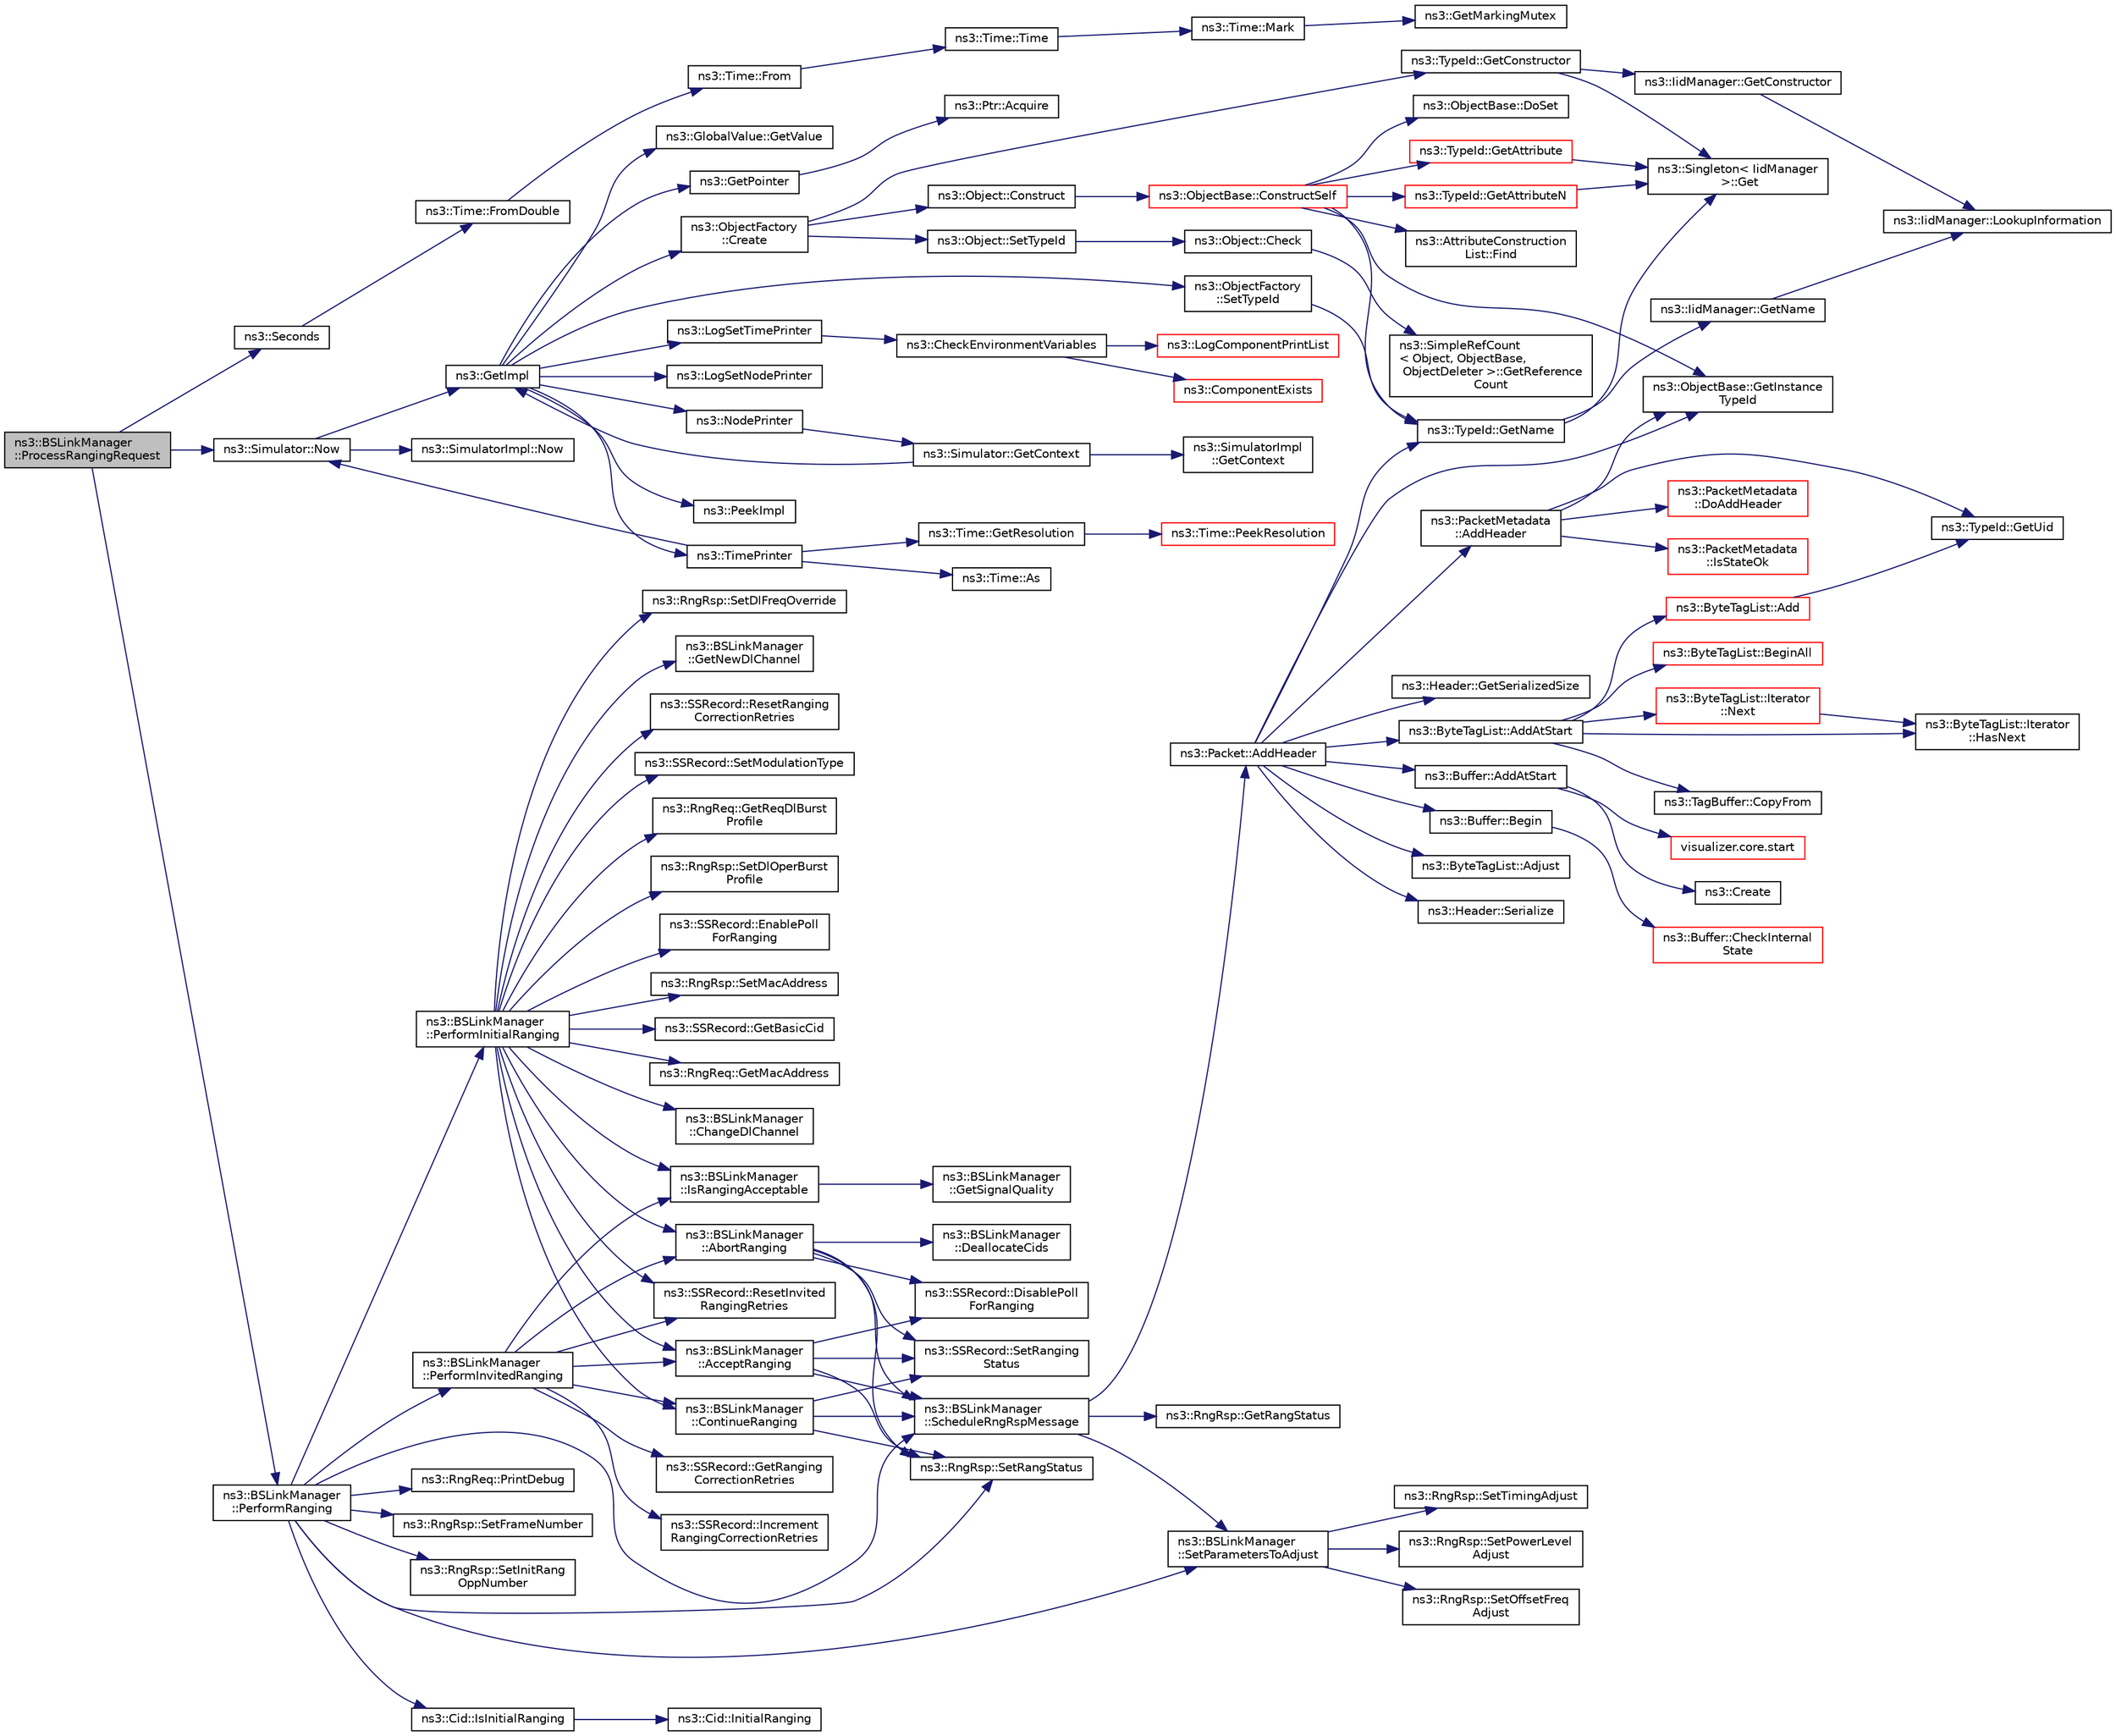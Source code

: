 digraph "ns3::BSLinkManager::ProcessRangingRequest"
{
  edge [fontname="Helvetica",fontsize="10",labelfontname="Helvetica",labelfontsize="10"];
  node [fontname="Helvetica",fontsize="10",shape=record];
  rankdir="LR";
  Node1 [label="ns3::BSLinkManager\l::ProcessRangingRequest",height=0.2,width=0.4,color="black", fillcolor="grey75", style="filled", fontcolor="black"];
  Node1 -> Node2 [color="midnightblue",fontsize="10",style="solid"];
  Node2 [label="ns3::Seconds",height=0.2,width=0.4,color="black", fillcolor="white", style="filled",URL="$d1/dec/group__timecivil.html#ga33c34b816f8ff6628e33d5c8e9713b9e"];
  Node2 -> Node3 [color="midnightblue",fontsize="10",style="solid"];
  Node3 [label="ns3::Time::FromDouble",height=0.2,width=0.4,color="black", fillcolor="white", style="filled",URL="$dc/d04/classns3_1_1Time.html#a60e845f4a74e62495b86356afe604cb4"];
  Node3 -> Node4 [color="midnightblue",fontsize="10",style="solid"];
  Node4 [label="ns3::Time::From",height=0.2,width=0.4,color="black", fillcolor="white", style="filled",URL="$dc/d04/classns3_1_1Time.html#a34e4acc13d0e08cc8cb9cd3b838b9baf"];
  Node4 -> Node5 [color="midnightblue",fontsize="10",style="solid"];
  Node5 [label="ns3::Time::Time",height=0.2,width=0.4,color="black", fillcolor="white", style="filled",URL="$dc/d04/classns3_1_1Time.html#a8a39dc1b8cbbd7fe6d940e492d1b925e"];
  Node5 -> Node6 [color="midnightblue",fontsize="10",style="solid"];
  Node6 [label="ns3::Time::Mark",height=0.2,width=0.4,color="black", fillcolor="white", style="filled",URL="$dc/d04/classns3_1_1Time.html#aa7eef2a1119c1c4855d99f1e83d44c54"];
  Node6 -> Node7 [color="midnightblue",fontsize="10",style="solid"];
  Node7 [label="ns3::GetMarkingMutex",height=0.2,width=0.4,color="black", fillcolor="white", style="filled",URL="$d7/d2e/namespacens3.html#ac4356aa982bd2ddb0f7ebbf94539919d"];
  Node1 -> Node8 [color="midnightblue",fontsize="10",style="solid"];
  Node8 [label="ns3::Simulator::Now",height=0.2,width=0.4,color="black", fillcolor="white", style="filled",URL="$d7/deb/classns3_1_1Simulator.html#ac3178fa975b419f7875e7105be122800"];
  Node8 -> Node9 [color="midnightblue",fontsize="10",style="solid"];
  Node9 [label="ns3::GetImpl",height=0.2,width=0.4,color="black", fillcolor="white", style="filled",URL="$d4/d8b/group__simulator.html#ga42eb4eddad41528d4d99794a3dae3fd0",tooltip="Get the SimulatorImpl singleton. "];
  Node9 -> Node10 [color="midnightblue",fontsize="10",style="solid"];
  Node10 [label="ns3::PeekImpl",height=0.2,width=0.4,color="black", fillcolor="white", style="filled",URL="$d4/d8b/group__simulator.html#ga233c5c38de117e4e4a5a9cd168694792",tooltip="Get the static SimulatorImpl instance. "];
  Node9 -> Node11 [color="midnightblue",fontsize="10",style="solid"];
  Node11 [label="ns3::GlobalValue::GetValue",height=0.2,width=0.4,color="black", fillcolor="white", style="filled",URL="$dc/d02/classns3_1_1GlobalValue.html#aa33773cb952ba3c285a03ae2c4769b84"];
  Node9 -> Node12 [color="midnightblue",fontsize="10",style="solid"];
  Node12 [label="ns3::ObjectFactory\l::SetTypeId",height=0.2,width=0.4,color="black", fillcolor="white", style="filled",URL="$d5/d0d/classns3_1_1ObjectFactory.html#a77dcd099064038a1eb7a6b8251229ec3"];
  Node12 -> Node13 [color="midnightblue",fontsize="10",style="solid"];
  Node13 [label="ns3::TypeId::GetName",height=0.2,width=0.4,color="black", fillcolor="white", style="filled",URL="$d6/d11/classns3_1_1TypeId.html#aa3c41c79ae428b3cb396a9c6bb3ef314"];
  Node13 -> Node14 [color="midnightblue",fontsize="10",style="solid"];
  Node14 [label="ns3::Singleton\< IidManager\l \>::Get",height=0.2,width=0.4,color="black", fillcolor="white", style="filled",URL="$d8/d77/classns3_1_1Singleton.html#a80a2cd3c25a27ea72add7a9f7a141ffa"];
  Node13 -> Node15 [color="midnightblue",fontsize="10",style="solid"];
  Node15 [label="ns3::IidManager::GetName",height=0.2,width=0.4,color="black", fillcolor="white", style="filled",URL="$d4/d1c/classns3_1_1IidManager.html#a5d68d0f0f44594dcdec239dbdb5bf53c"];
  Node15 -> Node16 [color="midnightblue",fontsize="10",style="solid"];
  Node16 [label="ns3::IidManager::LookupInformation",height=0.2,width=0.4,color="black", fillcolor="white", style="filled",URL="$d4/d1c/classns3_1_1IidManager.html#a6b1f4ba2815dba27a377e8a8db2384cf"];
  Node9 -> Node17 [color="midnightblue",fontsize="10",style="solid"];
  Node17 [label="ns3::GetPointer",height=0.2,width=0.4,color="black", fillcolor="white", style="filled",URL="$d7/d2e/namespacens3.html#ab4e173cdfd43d17c1a40d5348510a670"];
  Node17 -> Node18 [color="midnightblue",fontsize="10",style="solid"];
  Node18 [label="ns3::Ptr::Acquire",height=0.2,width=0.4,color="black", fillcolor="white", style="filled",URL="$dc/d90/classns3_1_1Ptr.html#a9579b15e8c42dcdff5869d9d987562fb"];
  Node9 -> Node19 [color="midnightblue",fontsize="10",style="solid"];
  Node19 [label="ns3::ObjectFactory\l::Create",height=0.2,width=0.4,color="black", fillcolor="white", style="filled",URL="$d5/d0d/classns3_1_1ObjectFactory.html#a18152e93f0a6fe184ed7300cb31e9896"];
  Node19 -> Node20 [color="midnightblue",fontsize="10",style="solid"];
  Node20 [label="ns3::TypeId::GetConstructor",height=0.2,width=0.4,color="black", fillcolor="white", style="filled",URL="$d6/d11/classns3_1_1TypeId.html#ad9b0bc71ee7593a1ff23ff8d53938e95"];
  Node20 -> Node14 [color="midnightblue",fontsize="10",style="solid"];
  Node20 -> Node21 [color="midnightblue",fontsize="10",style="solid"];
  Node21 [label="ns3::IidManager::GetConstructor",height=0.2,width=0.4,color="black", fillcolor="white", style="filled",URL="$d4/d1c/classns3_1_1IidManager.html#ab10b30abe7efc5456b7930aab8638280"];
  Node21 -> Node16 [color="midnightblue",fontsize="10",style="solid"];
  Node19 -> Node22 [color="midnightblue",fontsize="10",style="solid"];
  Node22 [label="ns3::Object::SetTypeId",height=0.2,width=0.4,color="black", fillcolor="white", style="filled",URL="$d9/d77/classns3_1_1Object.html#a19b1ebd8ec8fe404845e665880a6c5ad"];
  Node22 -> Node23 [color="midnightblue",fontsize="10",style="solid"];
  Node23 [label="ns3::Object::Check",height=0.2,width=0.4,color="black", fillcolor="white", style="filled",URL="$d9/d77/classns3_1_1Object.html#a7e7f89fb0a81d0189cbcacee64b67e4e"];
  Node23 -> Node24 [color="midnightblue",fontsize="10",style="solid"];
  Node24 [label="ns3::SimpleRefCount\l\< Object, ObjectBase,\l ObjectDeleter \>::GetReference\lCount",height=0.2,width=0.4,color="black", fillcolor="white", style="filled",URL="$da/da1/classns3_1_1SimpleRefCount.html#a05378396c93bcc7d6bf78a9ee9ae9cca"];
  Node19 -> Node25 [color="midnightblue",fontsize="10",style="solid"];
  Node25 [label="ns3::Object::Construct",height=0.2,width=0.4,color="black", fillcolor="white", style="filled",URL="$d9/d77/classns3_1_1Object.html#a636e8411dc5228771f45c9b805d348fa"];
  Node25 -> Node26 [color="midnightblue",fontsize="10",style="solid"];
  Node26 [label="ns3::ObjectBase::ConstructSelf",height=0.2,width=0.4,color="red", fillcolor="white", style="filled",URL="$d2/dac/classns3_1_1ObjectBase.html#a5cda18dec6d0744cb652a3ed60056958"];
  Node26 -> Node27 [color="midnightblue",fontsize="10",style="solid"];
  Node27 [label="ns3::ObjectBase::GetInstance\lTypeId",height=0.2,width=0.4,color="black", fillcolor="white", style="filled",URL="$d2/dac/classns3_1_1ObjectBase.html#abe5b43a6f5b99a92a4c3122db31f06fb"];
  Node26 -> Node13 [color="midnightblue",fontsize="10",style="solid"];
  Node26 -> Node28 [color="midnightblue",fontsize="10",style="solid"];
  Node28 [label="ns3::TypeId::GetAttributeN",height=0.2,width=0.4,color="red", fillcolor="white", style="filled",URL="$d6/d11/classns3_1_1TypeId.html#a679c4713f613126a51eb400b345302cb"];
  Node28 -> Node14 [color="midnightblue",fontsize="10",style="solid"];
  Node26 -> Node29 [color="midnightblue",fontsize="10",style="solid"];
  Node29 [label="ns3::TypeId::GetAttribute",height=0.2,width=0.4,color="red", fillcolor="white", style="filled",URL="$d6/d11/classns3_1_1TypeId.html#aa1b746e64e606f94cbedda7cf89788c2"];
  Node29 -> Node14 [color="midnightblue",fontsize="10",style="solid"];
  Node26 -> Node30 [color="midnightblue",fontsize="10",style="solid"];
  Node30 [label="ns3::AttributeConstruction\lList::Find",height=0.2,width=0.4,color="black", fillcolor="white", style="filled",URL="$d3/df3/classns3_1_1AttributeConstructionList.html#a22de5cf3e1bcd9dc6c7748fc911811b4"];
  Node26 -> Node31 [color="midnightblue",fontsize="10",style="solid"];
  Node31 [label="ns3::ObjectBase::DoSet",height=0.2,width=0.4,color="black", fillcolor="white", style="filled",URL="$d2/dac/classns3_1_1ObjectBase.html#afe5f2f7b2fabc99aa33f9bb434e3b695"];
  Node9 -> Node32 [color="midnightblue",fontsize="10",style="solid"];
  Node32 [label="ns3::LogSetTimePrinter",height=0.2,width=0.4,color="black", fillcolor="white", style="filled",URL="$d7/d2e/namespacens3.html#acf6a1749b3febc5a6a5b2b8620138d80"];
  Node32 -> Node33 [color="midnightblue",fontsize="10",style="solid"];
  Node33 [label="ns3::CheckEnvironmentVariables",height=0.2,width=0.4,color="black", fillcolor="white", style="filled",URL="$d8/dff/group__logging.html#gacdc0bdeb2d8a90089d4fb09c4b8569ff"];
  Node33 -> Node34 [color="midnightblue",fontsize="10",style="solid"];
  Node34 [label="ns3::ComponentExists",height=0.2,width=0.4,color="red", fillcolor="white", style="filled",URL="$d8/dff/group__logging.html#gaadcc698770aae684c54dbd1ef4e4b37a"];
  Node33 -> Node35 [color="midnightblue",fontsize="10",style="solid"];
  Node35 [label="ns3::LogComponentPrintList",height=0.2,width=0.4,color="red", fillcolor="white", style="filled",URL="$d7/d2e/namespacens3.html#a5252703c3f8260fd6dc609f1b276e57c"];
  Node9 -> Node36 [color="midnightblue",fontsize="10",style="solid"];
  Node36 [label="ns3::TimePrinter",height=0.2,width=0.4,color="black", fillcolor="white", style="filled",URL="$d8/dff/group__logging.html#gaaad3642e8247a056cd83001d805b0812"];
  Node36 -> Node37 [color="midnightblue",fontsize="10",style="solid"];
  Node37 [label="ns3::Time::GetResolution",height=0.2,width=0.4,color="black", fillcolor="white", style="filled",URL="$dc/d04/classns3_1_1Time.html#a1444f0f08b5e19f031157609e32fcf98"];
  Node37 -> Node38 [color="midnightblue",fontsize="10",style="solid"];
  Node38 [label="ns3::Time::PeekResolution",height=0.2,width=0.4,color="red", fillcolor="white", style="filled",URL="$dc/d04/classns3_1_1Time.html#a963e53522278fcbdf1ab9f7adbd0f5d6"];
  Node36 -> Node8 [color="midnightblue",fontsize="10",style="solid"];
  Node36 -> Node39 [color="midnightblue",fontsize="10",style="solid"];
  Node39 [label="ns3::Time::As",height=0.2,width=0.4,color="black", fillcolor="white", style="filled",URL="$dc/d04/classns3_1_1Time.html#a0bb1110638ce9938248bd07865a328ab"];
  Node9 -> Node40 [color="midnightblue",fontsize="10",style="solid"];
  Node40 [label="ns3::LogSetNodePrinter",height=0.2,width=0.4,color="black", fillcolor="white", style="filled",URL="$d7/d2e/namespacens3.html#aa6e659ca357c8309352fa0f146793810"];
  Node9 -> Node41 [color="midnightblue",fontsize="10",style="solid"];
  Node41 [label="ns3::NodePrinter",height=0.2,width=0.4,color="black", fillcolor="white", style="filled",URL="$d8/dff/group__logging.html#gaaffbf70ff3766cd62b8bbd9b140d2a1b"];
  Node41 -> Node42 [color="midnightblue",fontsize="10",style="solid"];
  Node42 [label="ns3::Simulator::GetContext",height=0.2,width=0.4,color="black", fillcolor="white", style="filled",URL="$d7/deb/classns3_1_1Simulator.html#a8514b74ee2c42916b351b33c4a963bb0"];
  Node42 -> Node9 [color="midnightblue",fontsize="10",style="solid"];
  Node42 -> Node43 [color="midnightblue",fontsize="10",style="solid"];
  Node43 [label="ns3::SimulatorImpl\l::GetContext",height=0.2,width=0.4,color="black", fillcolor="white", style="filled",URL="$d2/d19/classns3_1_1SimulatorImpl.html#a8b66270c97766c0adb997e2535648557"];
  Node8 -> Node44 [color="midnightblue",fontsize="10",style="solid"];
  Node44 [label="ns3::SimulatorImpl::Now",height=0.2,width=0.4,color="black", fillcolor="white", style="filled",URL="$d2/d19/classns3_1_1SimulatorImpl.html#aa516c50060846adc6fd316e83ef0797c"];
  Node1 -> Node45 [color="midnightblue",fontsize="10",style="solid"];
  Node45 [label="ns3::BSLinkManager\l::PerformRanging",height=0.2,width=0.4,color="black", fillcolor="white", style="filled",URL="$d9/d98/classns3_1_1BSLinkManager.html#ae23a1b4507b6fc812727c1ab064c95ae"];
  Node45 -> Node46 [color="midnightblue",fontsize="10",style="solid"];
  Node46 [label="ns3::RngReq::PrintDebug",height=0.2,width=0.4,color="black", fillcolor="white", style="filled",URL="$d9/d81/classns3_1_1RngReq.html#a8f7405d1dafe1943d45913ec8a8f9a37",tooltip="Print debug function. "];
  Node45 -> Node47 [color="midnightblue",fontsize="10",style="solid"];
  Node47 [label="ns3::RngRsp::SetFrameNumber",height=0.2,width=0.4,color="black", fillcolor="white", style="filled",URL="$d5/d34/classns3_1_1RngRsp.html#a906eebd3e77d60be4d2e0795b0635b2f",tooltip="set frame number. "];
  Node45 -> Node48 [color="midnightblue",fontsize="10",style="solid"];
  Node48 [label="ns3::RngRsp::SetInitRang\lOppNumber",height=0.2,width=0.4,color="black", fillcolor="white", style="filled",URL="$d5/d34/classns3_1_1RngRsp.html#a8a645d660d712df617deddb46efc5528",tooltip="set initial range opp number. "];
  Node45 -> Node49 [color="midnightblue",fontsize="10",style="solid"];
  Node49 [label="ns3::BSLinkManager\l::SetParametersToAdjust",height=0.2,width=0.4,color="black", fillcolor="white", style="filled",URL="$d9/d98/classns3_1_1BSLinkManager.html#aaf3edf52fbc826d504c521f5303f309f"];
  Node49 -> Node50 [color="midnightblue",fontsize="10",style="solid"];
  Node50 [label="ns3::RngRsp::SetTimingAdjust",height=0.2,width=0.4,color="black", fillcolor="white", style="filled",URL="$d5/d34/classns3_1_1RngRsp.html#a8f08f6644eb1bf48a1b2e66616151d68",tooltip="set the Tx timing offset adjustment (signed 32-bit). "];
  Node49 -> Node51 [color="midnightblue",fontsize="10",style="solid"];
  Node51 [label="ns3::RngRsp::SetPowerLevel\lAdjust",height=0.2,width=0.4,color="black", fillcolor="white", style="filled",URL="$d5/d34/classns3_1_1RngRsp.html#a86a77741b095cb28d7c0794562d3c3b5",tooltip="set the relative change in transmission power level that the SS should make in order that transmissio..."];
  Node49 -> Node52 [color="midnightblue",fontsize="10",style="solid"];
  Node52 [label="ns3::RngRsp::SetOffsetFreq\lAdjust",height=0.2,width=0.4,color="black", fillcolor="white", style="filled",URL="$d5/d34/classns3_1_1RngRsp.html#aaf2c03f85edf379b19ef863b03f59395",tooltip="set the relative change in transmission frequency that the SS should take in order to better match th..."];
  Node45 -> Node53 [color="midnightblue",fontsize="10",style="solid"];
  Node53 [label="ns3::RngRsp::SetRangStatus",height=0.2,width=0.4,color="black", fillcolor="white", style="filled",URL="$d5/d34/classns3_1_1RngRsp.html#ad4f2d7daa515310d4439786688eacd36",tooltip="set the range status. "];
  Node45 -> Node54 [color="midnightblue",fontsize="10",style="solid"];
  Node54 [label="ns3::BSLinkManager\l::ScheduleRngRspMessage",height=0.2,width=0.4,color="black", fillcolor="white", style="filled",URL="$d9/d98/classns3_1_1BSLinkManager.html#a80ee98e2b166372c03c840b8904e062a"];
  Node54 -> Node55 [color="midnightblue",fontsize="10",style="solid"];
  Node55 [label="ns3::RngRsp::GetRangStatus",height=0.2,width=0.4,color="black", fillcolor="white", style="filled",URL="$d5/d34/classns3_1_1RngRsp.html#a0d28c78c318894b103d8ecbef4233307"];
  Node54 -> Node49 [color="midnightblue",fontsize="10",style="solid"];
  Node54 -> Node56 [color="midnightblue",fontsize="10",style="solid"];
  Node56 [label="ns3::Packet::AddHeader",height=0.2,width=0.4,color="black", fillcolor="white", style="filled",URL="$dd/d7a/classns3_1_1Packet.html#a465108c595a0bc592095cbcab1832ed8",tooltip="Add header to this packet. "];
  Node56 -> Node57 [color="midnightblue",fontsize="10",style="solid"];
  Node57 [label="ns3::Header::GetSerializedSize",height=0.2,width=0.4,color="black", fillcolor="white", style="filled",URL="$d6/dae/classns3_1_1Header.html#a6ef0497eabc1b1fb0ad42738eb73f934"];
  Node56 -> Node27 [color="midnightblue",fontsize="10",style="solid"];
  Node56 -> Node13 [color="midnightblue",fontsize="10",style="solid"];
  Node56 -> Node58 [color="midnightblue",fontsize="10",style="solid"];
  Node58 [label="ns3::Buffer::AddAtStart",height=0.2,width=0.4,color="black", fillcolor="white", style="filled",URL="$da/d85/classns3_1_1Buffer.html#a8abd8164c3671d3dadc98fc66fade7b1"];
  Node58 -> Node59 [color="midnightblue",fontsize="10",style="solid"];
  Node59 [label="visualizer.core.start",height=0.2,width=0.4,color="red", fillcolor="white", style="filled",URL="$df/d6c/namespacevisualizer_1_1core.html#a2a35e5d8a34af358b508dac8635754e0"];
  Node58 -> Node60 [color="midnightblue",fontsize="10",style="solid"];
  Node60 [label="ns3::Create",height=0.2,width=0.4,color="black", fillcolor="white", style="filled",URL="$d2/df2/group__ptr.html#ga0406dd2d929ceac05ce39d4579fa3e4b"];
  Node56 -> Node61 [color="midnightblue",fontsize="10",style="solid"];
  Node61 [label="ns3::ByteTagList::Adjust",height=0.2,width=0.4,color="black", fillcolor="white", style="filled",URL="$dd/d64/classns3_1_1ByteTagList.html#a1fec06d7e6daaf8039cf2a148e4090f2"];
  Node56 -> Node62 [color="midnightblue",fontsize="10",style="solid"];
  Node62 [label="ns3::ByteTagList::AddAtStart",height=0.2,width=0.4,color="black", fillcolor="white", style="filled",URL="$dd/d64/classns3_1_1ByteTagList.html#acb4563fbe4299c55af41ba7a166b71d5"];
  Node62 -> Node63 [color="midnightblue",fontsize="10",style="solid"];
  Node63 [label="ns3::ByteTagList::BeginAll",height=0.2,width=0.4,color="red", fillcolor="white", style="filled",URL="$dd/d64/classns3_1_1ByteTagList.html#ac4f33846ef6a84a64ede38b2de1564ba",tooltip="Returns an iterator pointing to the very first tag in this list. "];
  Node62 -> Node64 [color="midnightblue",fontsize="10",style="solid"];
  Node64 [label="ns3::ByteTagList::Iterator\l::HasNext",height=0.2,width=0.4,color="black", fillcolor="white", style="filled",URL="$de/dc7/classns3_1_1ByteTagList_1_1Iterator.html#aa1c5eb37f289d0eef8dfaf687498eaec",tooltip="Used to determine if the iterator is at the end of the byteTagList. "];
  Node62 -> Node65 [color="midnightblue",fontsize="10",style="solid"];
  Node65 [label="ns3::ByteTagList::Iterator\l::Next",height=0.2,width=0.4,color="red", fillcolor="white", style="filled",URL="$de/dc7/classns3_1_1ByteTagList_1_1Iterator.html#af521864d800baab1d9c5262f59ce4433",tooltip="Returns the next Item from the ByteTagList. "];
  Node65 -> Node64 [color="midnightblue",fontsize="10",style="solid"];
  Node62 -> Node66 [color="midnightblue",fontsize="10",style="solid"];
  Node66 [label="ns3::ByteTagList::Add",height=0.2,width=0.4,color="red", fillcolor="white", style="filled",URL="$dd/d64/classns3_1_1ByteTagList.html#ac970192e923afc561a304d17af4b8a52"];
  Node66 -> Node67 [color="midnightblue",fontsize="10",style="solid"];
  Node67 [label="ns3::TypeId::GetUid",height=0.2,width=0.4,color="black", fillcolor="white", style="filled",URL="$d6/d11/classns3_1_1TypeId.html#acd3e41de6340d06299f4fd63e2ed8da0"];
  Node62 -> Node68 [color="midnightblue",fontsize="10",style="solid"];
  Node68 [label="ns3::TagBuffer::CopyFrom",height=0.2,width=0.4,color="black", fillcolor="white", style="filled",URL="$d6/ded/classns3_1_1TagBuffer.html#afe07a9e117449ff5b5d5857291671349",tooltip="Copy the nternal structure of another TagBuffer. "];
  Node56 -> Node69 [color="midnightblue",fontsize="10",style="solid"];
  Node69 [label="ns3::Header::Serialize",height=0.2,width=0.4,color="black", fillcolor="white", style="filled",URL="$d6/dae/classns3_1_1Header.html#afb61f1aac69ff8349a6bfe521fab5404"];
  Node56 -> Node70 [color="midnightblue",fontsize="10",style="solid"];
  Node70 [label="ns3::Buffer::Begin",height=0.2,width=0.4,color="black", fillcolor="white", style="filled",URL="$da/d85/classns3_1_1Buffer.html#a893d4bf50df13e730b6cd0fda91b967f"];
  Node70 -> Node71 [color="midnightblue",fontsize="10",style="solid"];
  Node71 [label="ns3::Buffer::CheckInternal\lState",height=0.2,width=0.4,color="red", fillcolor="white", style="filled",URL="$da/d85/classns3_1_1Buffer.html#a6202ce7f1ecc1fc7a14cc13017375d14",tooltip="Checks the internal buffer structures consistency. "];
  Node56 -> Node72 [color="midnightblue",fontsize="10",style="solid"];
  Node72 [label="ns3::PacketMetadata\l::AddHeader",height=0.2,width=0.4,color="black", fillcolor="white", style="filled",URL="$d1/db1/classns3_1_1PacketMetadata.html#abdce736c4c5f647242f0808c0d2f9249",tooltip="Add an header. "];
  Node72 -> Node73 [color="midnightblue",fontsize="10",style="solid"];
  Node73 [label="ns3::PacketMetadata\l::IsStateOk",height=0.2,width=0.4,color="red", fillcolor="white", style="filled",URL="$d1/db1/classns3_1_1PacketMetadata.html#a208d3163e28704438cdd4d30318e489c",tooltip="Check if the metadata state is ok. "];
  Node72 -> Node27 [color="midnightblue",fontsize="10",style="solid"];
  Node72 -> Node67 [color="midnightblue",fontsize="10",style="solid"];
  Node72 -> Node74 [color="midnightblue",fontsize="10",style="solid"];
  Node74 [label="ns3::PacketMetadata\l::DoAddHeader",height=0.2,width=0.4,color="red", fillcolor="white", style="filled",URL="$d1/db1/classns3_1_1PacketMetadata.html#ae5ad09674e28733405c49b2655c51a5a",tooltip="Add an header. "];
  Node45 -> Node75 [color="midnightblue",fontsize="10",style="solid"];
  Node75 [label="ns3::Cid::IsInitialRanging",height=0.2,width=0.4,color="black", fillcolor="white", style="filled",URL="$de/d5c/classns3_1_1Cid.html#a731e5439f22cd7843b9c5958f03ea825"];
  Node75 -> Node76 [color="midnightblue",fontsize="10",style="solid"];
  Node76 [label="ns3::Cid::InitialRanging",height=0.2,width=0.4,color="black", fillcolor="white", style="filled",URL="$de/d5c/classns3_1_1Cid.html#a5c204ab0df783c7594c764bae1611436"];
  Node45 -> Node77 [color="midnightblue",fontsize="10",style="solid"];
  Node77 [label="ns3::BSLinkManager\l::PerformInitialRanging",height=0.2,width=0.4,color="black", fillcolor="white", style="filled",URL="$d9/d98/classns3_1_1BSLinkManager.html#a8c97286c0b9d58f6b175e7f4e82ccd36"];
  Node77 -> Node78 [color="midnightblue",fontsize="10",style="solid"];
  Node78 [label="ns3::RngReq::GetMacAddress",height=0.2,width=0.4,color="black", fillcolor="white", style="filled",URL="$d9/d81/classns3_1_1RngReq.html#aca39e129dd6ab770b2a15da5e2bdd25a"];
  Node77 -> Node79 [color="midnightblue",fontsize="10",style="solid"];
  Node79 [label="ns3::BSLinkManager\l::ChangeDlChannel",height=0.2,width=0.4,color="black", fillcolor="white", style="filled",URL="$d9/d98/classns3_1_1BSLinkManager.html#af433428804a92b8e82256ccaf99c34fc"];
  Node77 -> Node80 [color="midnightblue",fontsize="10",style="solid"];
  Node80 [label="ns3::RngRsp::SetDlFreqOverride",height=0.2,width=0.4,color="black", fillcolor="white", style="filled",URL="$d5/d34/classns3_1_1RngRsp.html#aa4f07b198beaefd83b4c4e695b940e0a",tooltip="set the Center frequency, in kHz, of new downlink channel where the SS should redo initial ranging..."];
  Node77 -> Node81 [color="midnightblue",fontsize="10",style="solid"];
  Node81 [label="ns3::BSLinkManager\l::GetNewDlChannel",height=0.2,width=0.4,color="black", fillcolor="white", style="filled",URL="$d9/d98/classns3_1_1BSLinkManager.html#a7f2cb235a8f2849921f3460b4ab0ac7b"];
  Node77 -> Node82 [color="midnightblue",fontsize="10",style="solid"];
  Node82 [label="ns3::BSLinkManager\l::AbortRanging",height=0.2,width=0.4,color="black", fillcolor="white", style="filled",URL="$d9/d98/classns3_1_1BSLinkManager.html#a4ff9f6b3fd2578e415c83f604ab88b4e"];
  Node82 -> Node53 [color="midnightblue",fontsize="10",style="solid"];
  Node82 -> Node54 [color="midnightblue",fontsize="10",style="solid"];
  Node82 -> Node83 [color="midnightblue",fontsize="10",style="solid"];
  Node83 [label="ns3::SSRecord::SetRanging\lStatus",height=0.2,width=0.4,color="black", fillcolor="white", style="filled",URL="$d6/d5e/classns3_1_1SSRecord.html#a114dce3a7a4aff49f153deb95058ff9a"];
  Node82 -> Node84 [color="midnightblue",fontsize="10",style="solid"];
  Node84 [label="ns3::SSRecord::DisablePoll\lForRanging",height=0.2,width=0.4,color="black", fillcolor="white", style="filled",URL="$d6/d5e/classns3_1_1SSRecord.html#a6a5bbdb2d3fdaaefd664a17e94ccd786",tooltip="Disable poll for ranging. "];
  Node82 -> Node85 [color="midnightblue",fontsize="10",style="solid"];
  Node85 [label="ns3::BSLinkManager\l::DeallocateCids",height=0.2,width=0.4,color="black", fillcolor="white", style="filled",URL="$d9/d98/classns3_1_1BSLinkManager.html#a6b53e97ec1e97279dae830a5f8abbaaa"];
  Node77 -> Node86 [color="midnightblue",fontsize="10",style="solid"];
  Node86 [label="ns3::SSRecord::ResetRanging\lCorrectionRetries",height=0.2,width=0.4,color="black", fillcolor="white", style="filled",URL="$d6/d5e/classns3_1_1SSRecord.html#acfd85a368b4a862fc96cf492f8934e99",tooltip="Reset ranging correction retries. "];
  Node77 -> Node87 [color="midnightblue",fontsize="10",style="solid"];
  Node87 [label="ns3::SSRecord::ResetInvited\lRangingRetries",height=0.2,width=0.4,color="black", fillcolor="white", style="filled",URL="$d6/d5e/classns3_1_1SSRecord.html#aec33d8100f52d668ac5e73949f1c7160",tooltip="Reset invited ranging retries. "];
  Node77 -> Node88 [color="midnightblue",fontsize="10",style="solid"];
  Node88 [label="ns3::SSRecord::SetModulationType",height=0.2,width=0.4,color="black", fillcolor="white", style="filled",URL="$d6/d5e/classns3_1_1SSRecord.html#a015c0f21018ef11a4efb3b63c0c32fb5"];
  Node77 -> Node89 [color="midnightblue",fontsize="10",style="solid"];
  Node89 [label="ns3::RngReq::GetReqDlBurst\lProfile",height=0.2,width=0.4,color="black", fillcolor="white", style="filled",URL="$d9/d81/classns3_1_1RngReq.html#a042b3a85b7589e6badeee55766e94bde"];
  Node77 -> Node90 [color="midnightblue",fontsize="10",style="solid"];
  Node90 [label="ns3::RngRsp::SetDlOperBurst\lProfile",height=0.2,width=0.4,color="black", fillcolor="white", style="filled",URL="$d5/d34/classns3_1_1RngRsp.html#a6a8b5496c61d6b5f216a08c21b9acc32",tooltip="set the DL oper burst profile "];
  Node77 -> Node91 [color="midnightblue",fontsize="10",style="solid"];
  Node91 [label="ns3::SSRecord::EnablePoll\lForRanging",height=0.2,width=0.4,color="black", fillcolor="white", style="filled",URL="$d6/d5e/classns3_1_1SSRecord.html#a2bdef6783ecfc64b6be34fa1103bc3b0",tooltip="Enable poll for ranging funtion. "];
  Node77 -> Node92 [color="midnightblue",fontsize="10",style="solid"];
  Node92 [label="ns3::RngRsp::SetMacAddress",height=0.2,width=0.4,color="black", fillcolor="white", style="filled",URL="$d5/d34/classns3_1_1RngRsp.html#a080e954717c6d7ef5cae0f8dcf069d99",tooltip="set the MAC address "];
  Node77 -> Node93 [color="midnightblue",fontsize="10",style="solid"];
  Node93 [label="ns3::SSRecord::GetBasicCid",height=0.2,width=0.4,color="black", fillcolor="white", style="filled",URL="$d6/d5e/classns3_1_1SSRecord.html#a29347039d1a9e3c89e07230be9914e43"];
  Node77 -> Node94 [color="midnightblue",fontsize="10",style="solid"];
  Node94 [label="ns3::BSLinkManager\l::IsRangingAcceptable",height=0.2,width=0.4,color="black", fillcolor="white", style="filled",URL="$d9/d98/classns3_1_1BSLinkManager.html#af62c80bd793222cb430a34ef9ec022d8"];
  Node94 -> Node95 [color="midnightblue",fontsize="10",style="solid"];
  Node95 [label="ns3::BSLinkManager\l::GetSignalQuality",height=0.2,width=0.4,color="black", fillcolor="white", style="filled",URL="$d9/d98/classns3_1_1BSLinkManager.html#a5ec556b1346b2147c54c07abfca3913c"];
  Node77 -> Node96 [color="midnightblue",fontsize="10",style="solid"];
  Node96 [label="ns3::BSLinkManager\l::AcceptRanging",height=0.2,width=0.4,color="black", fillcolor="white", style="filled",URL="$d9/d98/classns3_1_1BSLinkManager.html#abeb3786d298e966245b505f706c6c98a"];
  Node96 -> Node53 [color="midnightblue",fontsize="10",style="solid"];
  Node96 -> Node54 [color="midnightblue",fontsize="10",style="solid"];
  Node96 -> Node83 [color="midnightblue",fontsize="10",style="solid"];
  Node96 -> Node84 [color="midnightblue",fontsize="10",style="solid"];
  Node77 -> Node97 [color="midnightblue",fontsize="10",style="solid"];
  Node97 [label="ns3::BSLinkManager\l::ContinueRanging",height=0.2,width=0.4,color="black", fillcolor="white", style="filled",URL="$d9/d98/classns3_1_1BSLinkManager.html#abb7f2a1602887788e0a8d9346a76fd9c"];
  Node97 -> Node53 [color="midnightblue",fontsize="10",style="solid"];
  Node97 -> Node54 [color="midnightblue",fontsize="10",style="solid"];
  Node97 -> Node83 [color="midnightblue",fontsize="10",style="solid"];
  Node45 -> Node98 [color="midnightblue",fontsize="10",style="solid"];
  Node98 [label="ns3::BSLinkManager\l::PerformInvitedRanging",height=0.2,width=0.4,color="black", fillcolor="white", style="filled",URL="$d9/d98/classns3_1_1BSLinkManager.html#a094fa709f5eaa532b959808967b65464"];
  Node98 -> Node99 [color="midnightblue",fontsize="10",style="solid"];
  Node99 [label="ns3::SSRecord::Increment\lRangingCorrectionRetries",height=0.2,width=0.4,color="black", fillcolor="white", style="filled",URL="$d6/d5e/classns3_1_1SSRecord.html#acb8188736cb593974760cdd0f2a19e8d",tooltip="Increment ranging correction retries. "];
  Node98 -> Node87 [color="midnightblue",fontsize="10",style="solid"];
  Node98 -> Node94 [color="midnightblue",fontsize="10",style="solid"];
  Node98 -> Node96 [color="midnightblue",fontsize="10",style="solid"];
  Node98 -> Node100 [color="midnightblue",fontsize="10",style="solid"];
  Node100 [label="ns3::SSRecord::GetRanging\lCorrectionRetries",height=0.2,width=0.4,color="black", fillcolor="white", style="filled",URL="$d6/d5e/classns3_1_1SSRecord.html#a0f1691e89f03154b9b9b1cab7ce2371f"];
  Node98 -> Node82 [color="midnightblue",fontsize="10",style="solid"];
  Node98 -> Node97 [color="midnightblue",fontsize="10",style="solid"];
}

